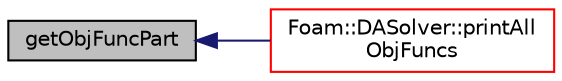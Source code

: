 digraph "getObjFuncPart"
{
  bgcolor="transparent";
  edge [fontname="Helvetica",fontsize="10",labelfontname="Helvetica",labelfontsize="10"];
  node [fontname="Helvetica",fontsize="10",shape=record];
  rankdir="LR";
  Node118 [label="getObjFuncPart",height=0.2,width=0.4,color="black", fillcolor="grey75", style="filled", fontcolor="black"];
  Node118 -> Node119 [dir="back",color="midnightblue",fontsize="10",style="solid",fontname="Helvetica"];
  Node119 [label="Foam::DASolver::printAll\lObjFuncs",height=0.2,width=0.4,color="red",URL="$classFoam_1_1DASolver.html#afe40e08050edfc54026142d6353aa408",tooltip="calculate the values of all objective functions and print them to screen "];
}
